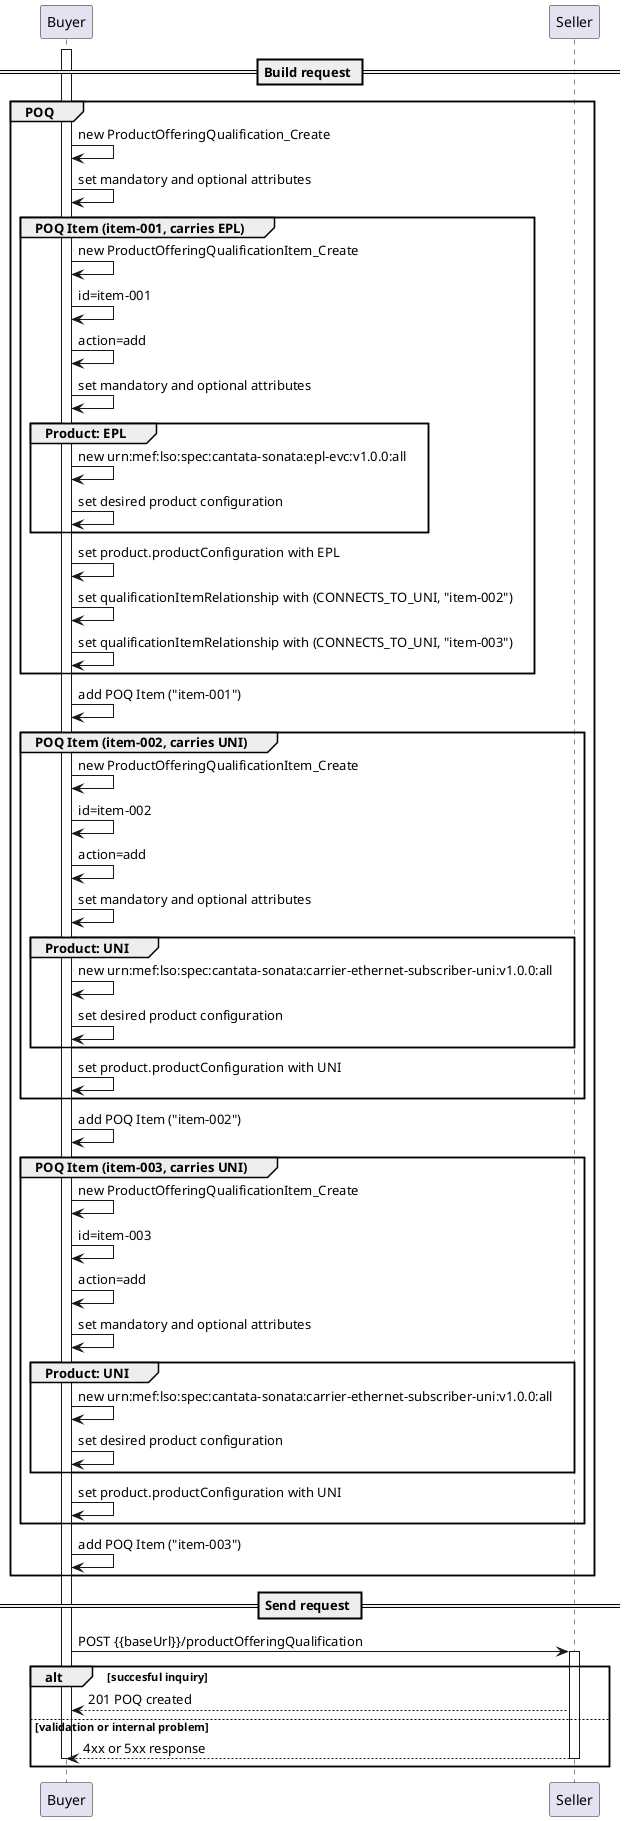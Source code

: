 @startuml

participant Buyer
participant Seller

== Build request ==
activate Buyer

group POQ
Buyer -> Buyer : new ProductOfferingQualification_Create
Buyer -> Buyer : set mandatory and optional attributes

  group POQ Item (item-001, carries EPL)
    Buyer -> Buyer : new ProductOfferingQualificationItem_Create
    Buyer -> Buyer : id=item-001
    Buyer -> Buyer : action=add
    Buyer -> Buyer : set mandatory and optional attributes
    
    group Product: EPL
          Buyer -> Buyer : new urn:mef:lso:spec:cantata-sonata:epl-evc:v1.0.0:all
          Buyer -> Buyer : set desired product configuration
    end

    Buyer -> Buyer : set product.productConfiguration with EPL
    Buyer -> Buyer : set qualificationItemRelationship with (CONNECTS_TO_UNI, "item-002")
    Buyer -> Buyer : set qualificationItemRelationship with (CONNECTS_TO_UNI, "item-003")
    
  end

Buyer -> Buyer : add POQ Item ("item-001")

  group POQ Item (item-002, carries UNI)
    Buyer -> Buyer : new ProductOfferingQualificationItem_Create
    Buyer -> Buyer : id=item-002
    Buyer -> Buyer : action=add
    Buyer -> Buyer : set mandatory and optional attributes
    
    group Product: UNI
          Buyer -> Buyer : new urn:mef:lso:spec:cantata-sonata:carrier-ethernet-subscriber-uni:v1.0.0:all
          Buyer -> Buyer : set desired product configuration
    end
    Buyer -> Buyer : set product.productConfiguration with UNI

  end
Buyer -> Buyer : add POQ Item ("item-002")

group POQ Item (item-003, carries UNI)
    Buyer -> Buyer : new ProductOfferingQualificationItem_Create
    Buyer -> Buyer : id=item-003
    Buyer -> Buyer : action=add
    Buyer -> Buyer : set mandatory and optional attributes
    
    group Product: UNI
          Buyer -> Buyer : new urn:mef:lso:spec:cantata-sonata:carrier-ethernet-subscriber-uni:v1.0.0:all
          Buyer -> Buyer : set desired product configuration
    end
    Buyer -> Buyer : set product.productConfiguration with UNI

  end
  Buyer -> Buyer : add POQ Item ("item-003")
end

== Send request ==

Buyer -> Seller : POST {{baseUrl}}/productOfferingQualification
activate Seller

alt succesful inquiry
Seller --> Buyer : 201 POQ created

else validation or internal problem

Seller --> Buyer : 4xx or 5xx response

deactivate Seller
deactivate Buyer

end 
@enduml